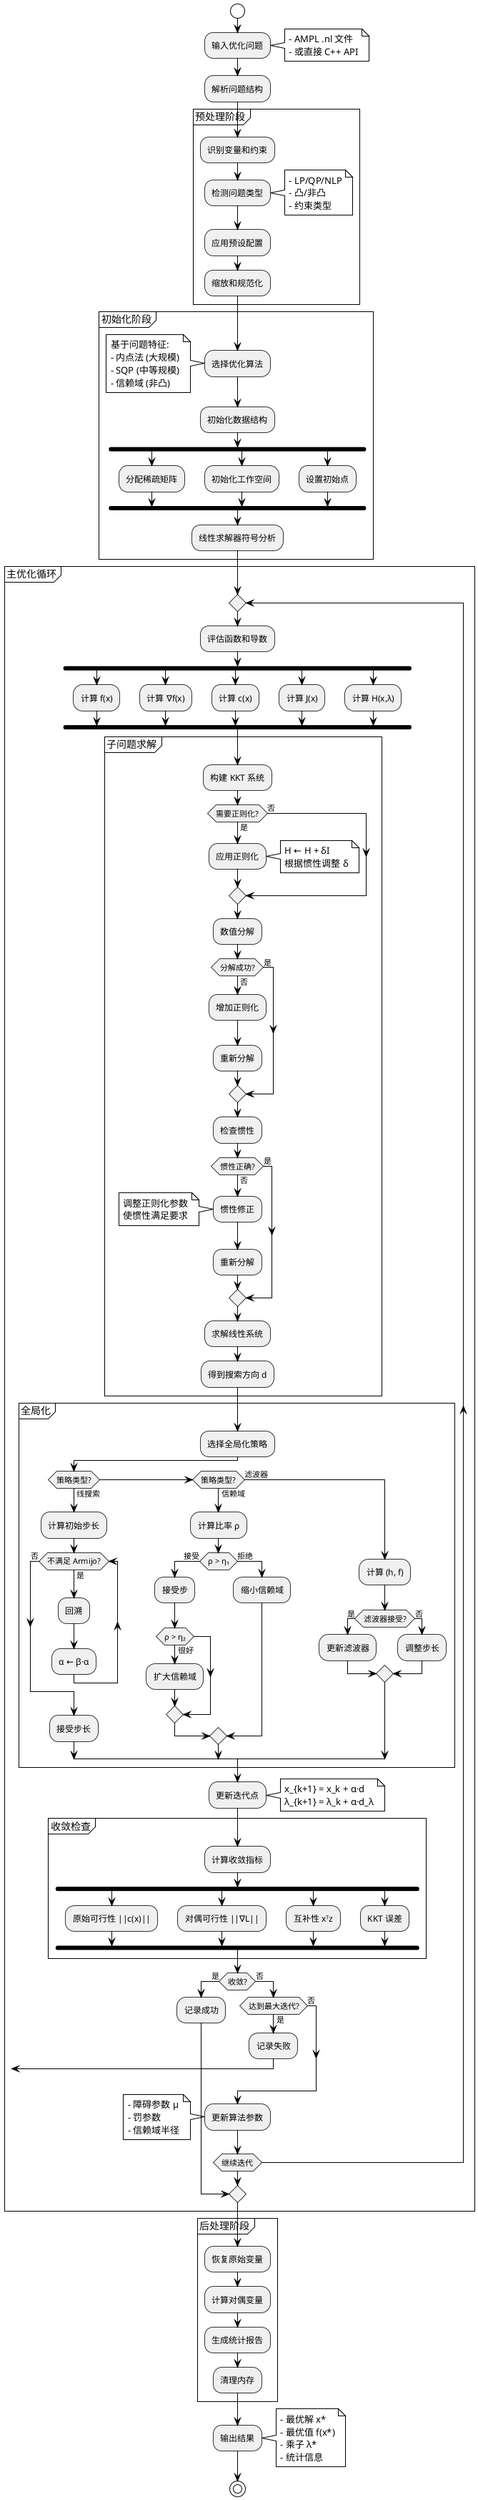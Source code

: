 @startuml uno_activity_diagram
!theme plain
skinparam activityBackgroundColor #F0F0F0
skinparam activityBorderColor #333333

start

:输入优化问题;
note right
  - AMPL .nl 文件
  - 或直接 C++ API
end note

:解析问题结构;
partition "预处理阶段" {
    :识别变量和约束;
    :检测问题类型;
    note right
      - LP/QP/NLP
      - 凸/非凸
      - 约束类型
    end note
    :应用预设配置;
    :缩放和规范化;
}

partition "初始化阶段" {
    :选择优化算法;
    note left
      基于问题特征:
      - 内点法 (大规模)
      - SQP (中等规模)
      - 信赖域 (非凸)
    end note

    :初始化数据结构;
    fork
        :分配稀疏矩阵;
    fork again
        :初始化工作空间;
    fork again
        :设置初始点;
    end fork

    :线性求解器符号分析;
}

partition "主优化循环" {
    repeat
        :评估函数和导数;
        fork
            :计算 f(x);
        fork again
            :计算 ∇f(x);
        fork again
            :计算 c(x);
        fork again
            :计算 J(x);
        fork again
            :计算 H(x,λ);
        end fork

        partition "子问题求解" {
            :构建 KKT 系统;

            if (需要正则化?) then (是)
                :应用正则化;
                note right
                  H ← H + δI
                  根据惯性调整 δ
                end note
            else (否)
            endif

            :数值分解;

            if (分解成功?) then (否)
                :增加正则化;
                :重新分解;
            else (是)
            endif

            :检查惯性;

            if (惯性正确?) then (否)
                :惯性修正;
                note left
                  调整正则化参数
                  使惯性满足要求
                end note
                :重新分解;
            else (是)
            endif

            :求解线性系统;
            :得到搜索方向 d;
        }

        partition "全局化" {
            :选择全局化策略;
            if (策略类型?) then (线搜索)
                :计算初始步长;
                while (不满足 Armijo?) is (是)
                    :回溯;
                    :α ← β·α;
                endwhile (否)
                :接受步长;
            elseif (策略类型?) then (信赖域)
                :计算比率 ρ;
                if (ρ > η₁) then (接受)
                    :接受步;
                    if (ρ > η₂) then (很好)
                        :扩大信赖域;
                    endif
                else (拒绝)
                    :缩小信赖域;
                endif
            else (滤波器)
                :计算 (h, f);
                if (滤波器接受?) then (是)
                    :更新滤波器;
                else (否)
                    :调整步长;
                endif
            endif
        }

        :更新迭代点;
        note right
          x_{k+1} = x_k + α·d
          λ_{k+1} = λ_k + α·d_λ
        end note

        partition "收敛检查" {
            :计算收敛指标;
            fork
                :原始可行性 ||c(x)||;
            fork again
                :对偶可行性 ||∇L||;
            fork again
                :互补性 xᵀz;
            fork again
                :KKT 误差;
            end fork
        }

        if (收敛?) then (是)
            :记录成功;
            break
        else (否)
            if (达到最大迭代?) then (是)
                :记录失败;
                break
            else (否)
            endif
        endif

        :更新算法参数;
        note left
          - 障碍参数 μ
          - 罚参数
          - 信赖域半径
        end note

    repeat while (继续迭代)
}

partition "后处理阶段" {
    :恢复原始变量;
    :计算对偶变量;
    :生成统计报告;
    :清理内存;
}

:输出结果;
note right
  - 最优解 x*
  - 最优值 f(x*)
  - 乘子 λ*
  - 统计信息
end note

stop

@enduml